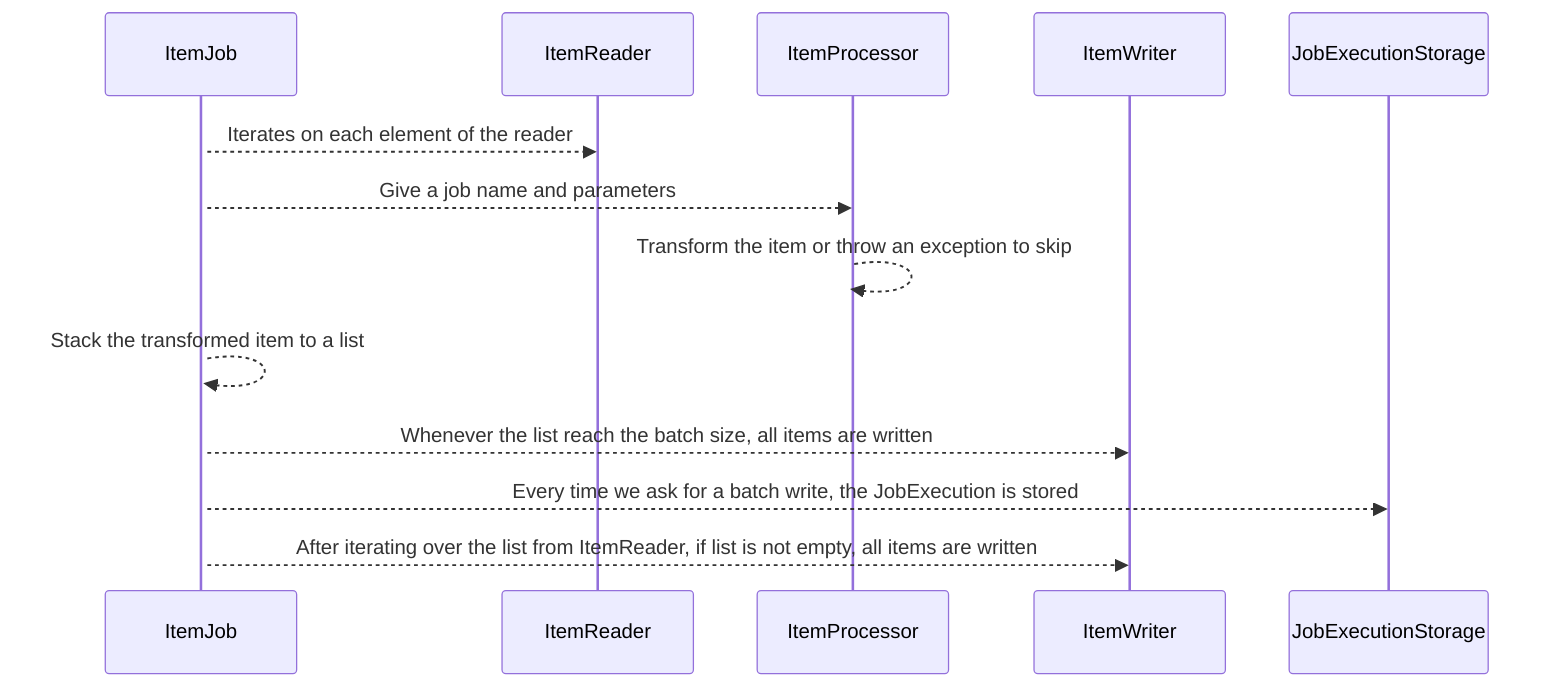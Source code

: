 sequenceDiagram
    participant ItemJob
    participant ItemReader
    participant ItemProcessor
    participant ItemWriter
    participant JobExecutionStorage

    activate ItemJob
    ItemJob-->>ItemReader: Iterates on each element of the reader
    ItemJob-->>ItemProcessor: Give a job name and parameters
    ItemProcessor-->>ItemProcessor: Transform the item or throw an exception to skip
    ItemJob-->>ItemJob: Stack the transformed item to a list
    ItemJob-->>ItemWriter: Whenever the list reach the batch size, all items are written
    ItemJob-->>JobExecutionStorage: Every time we ask for a batch write, the JobExecution is stored
    ItemJob-->>ItemWriter: After iterating over the list from ItemReader, if list is not empty, all items are written
    activate ItemJob